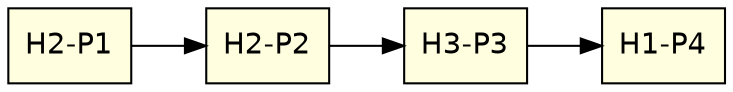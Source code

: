 digraph ColaPacientes {
    graph [rankdir=LR];
    node [shape=box, style=filled, fillcolor=lightyellow, fontname="Helvetica"];

    

        n1 [label="H2-P1"];

    
        n2 [label="H2-P2"];

    
        n3 [label="H3-P3"];

    
        n4 [label="H1-P4"];

    
            n1 -> n2;
        
            n2 -> n3;
        
            n3 -> n4;
        
}
